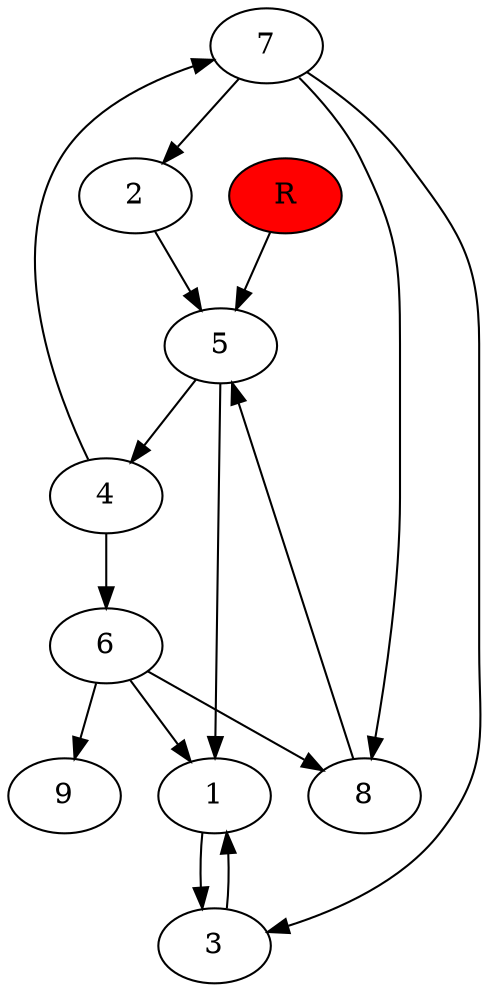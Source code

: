 digraph prb33175 {
	1
	2
	3
	4
	5
	6
	7
	8
	R [fillcolor="#ff0000" style=filled]
	1 -> 3
	2 -> 5
	3 -> 1
	4 -> 6
	4 -> 7
	5 -> 1
	5 -> 4
	6 -> 1
	6 -> 8
	6 -> 9
	7 -> 2
	7 -> 3
	7 -> 8
	8 -> 5
	R -> 5
}
